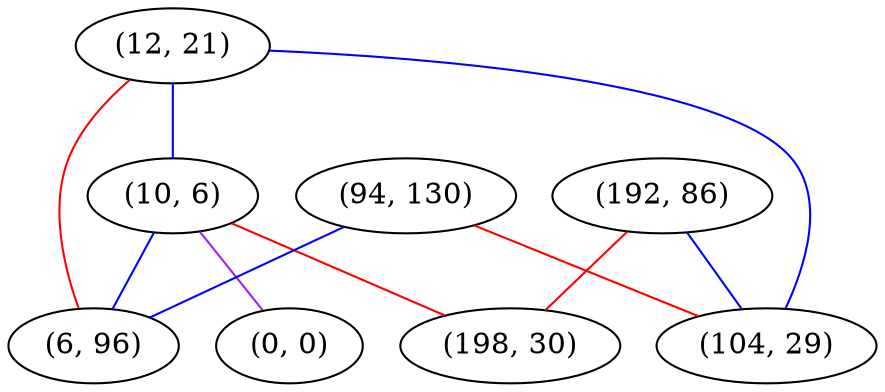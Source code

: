 graph "" {
"(12, 21)";
"(192, 86)";
"(10, 6)";
"(94, 130)";
"(6, 96)";
"(198, 30)";
"(0, 0)";
"(104, 29)";
"(12, 21)" -- "(10, 6)"  [color=blue, key=0, weight=3];
"(12, 21)" -- "(104, 29)"  [color=blue, key=0, weight=3];
"(12, 21)" -- "(6, 96)"  [color=red, key=0, weight=1];
"(192, 86)" -- "(104, 29)"  [color=blue, key=0, weight=3];
"(192, 86)" -- "(198, 30)"  [color=red, key=0, weight=1];
"(10, 6)" -- "(0, 0)"  [color=purple, key=0, weight=4];
"(10, 6)" -- "(6, 96)"  [color=blue, key=0, weight=3];
"(10, 6)" -- "(198, 30)"  [color=red, key=0, weight=1];
"(94, 130)" -- "(104, 29)"  [color=red, key=0, weight=1];
"(94, 130)" -- "(6, 96)"  [color=blue, key=0, weight=3];
}
